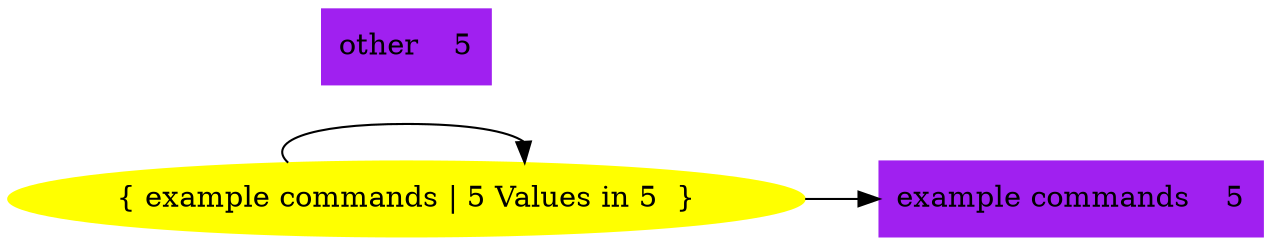 
    digraph sdsu {
	size="36,36";
   rankdir=LR
	node [color=yellow, style=filled];
    "example commands"
  node [shape=record, color=yellow, style=filled];
 "example commands" [label="{ example commands | 5 Values in 5  }"]
node [color=purple, style=filled]; 
node [shape=record]; 
 "record" [label="{<f0> example commands | 5}"] 
 "r_other" [label="{<f0> other | 5}"] 
 # relation from categories to domain
 "example commands" -> "example commands" 
# relation from categories to records
 "example commands" -> "record" 
}
